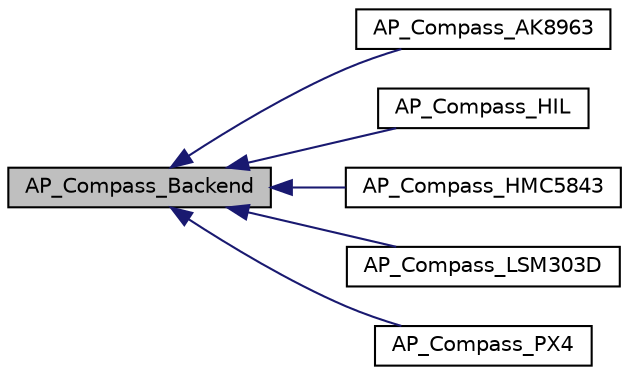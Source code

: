 digraph "AP_Compass_Backend"
{
 // INTERACTIVE_SVG=YES
  edge [fontname="Helvetica",fontsize="10",labelfontname="Helvetica",labelfontsize="10"];
  node [fontname="Helvetica",fontsize="10",shape=record];
  rankdir="LR";
  Node1 [label="AP_Compass_Backend",height=0.2,width=0.4,color="black", fillcolor="grey75", style="filled", fontcolor="black"];
  Node1 -> Node2 [dir="back",color="midnightblue",fontsize="10",style="solid",fontname="Helvetica"];
  Node2 [label="AP_Compass_AK8963",height=0.2,width=0.4,color="black", fillcolor="white", style="filled",URL="$classAP__Compass__AK8963.html"];
  Node1 -> Node3 [dir="back",color="midnightblue",fontsize="10",style="solid",fontname="Helvetica"];
  Node3 [label="AP_Compass_HIL",height=0.2,width=0.4,color="black", fillcolor="white", style="filled",URL="$classAP__Compass__HIL.html"];
  Node1 -> Node4 [dir="back",color="midnightblue",fontsize="10",style="solid",fontname="Helvetica"];
  Node4 [label="AP_Compass_HMC5843",height=0.2,width=0.4,color="black", fillcolor="white", style="filled",URL="$classAP__Compass__HMC5843.html"];
  Node1 -> Node5 [dir="back",color="midnightblue",fontsize="10",style="solid",fontname="Helvetica"];
  Node5 [label="AP_Compass_LSM303D",height=0.2,width=0.4,color="black", fillcolor="white", style="filled",URL="$classAP__Compass__LSM303D.html",tooltip="-*- tab-width: 4; Mode: C++; c-basic-offset: 4; indent-tabs-mode: nil -*- "];
  Node1 -> Node6 [dir="back",color="midnightblue",fontsize="10",style="solid",fontname="Helvetica"];
  Node6 [label="AP_Compass_PX4",height=0.2,width=0.4,color="black", fillcolor="white", style="filled",URL="$classAP__Compass__PX4.html",tooltip="-*- tab-width: 4; Mode: C++; c-basic-offset: 4; indent-tabs-mode: nil -*- "];
}
